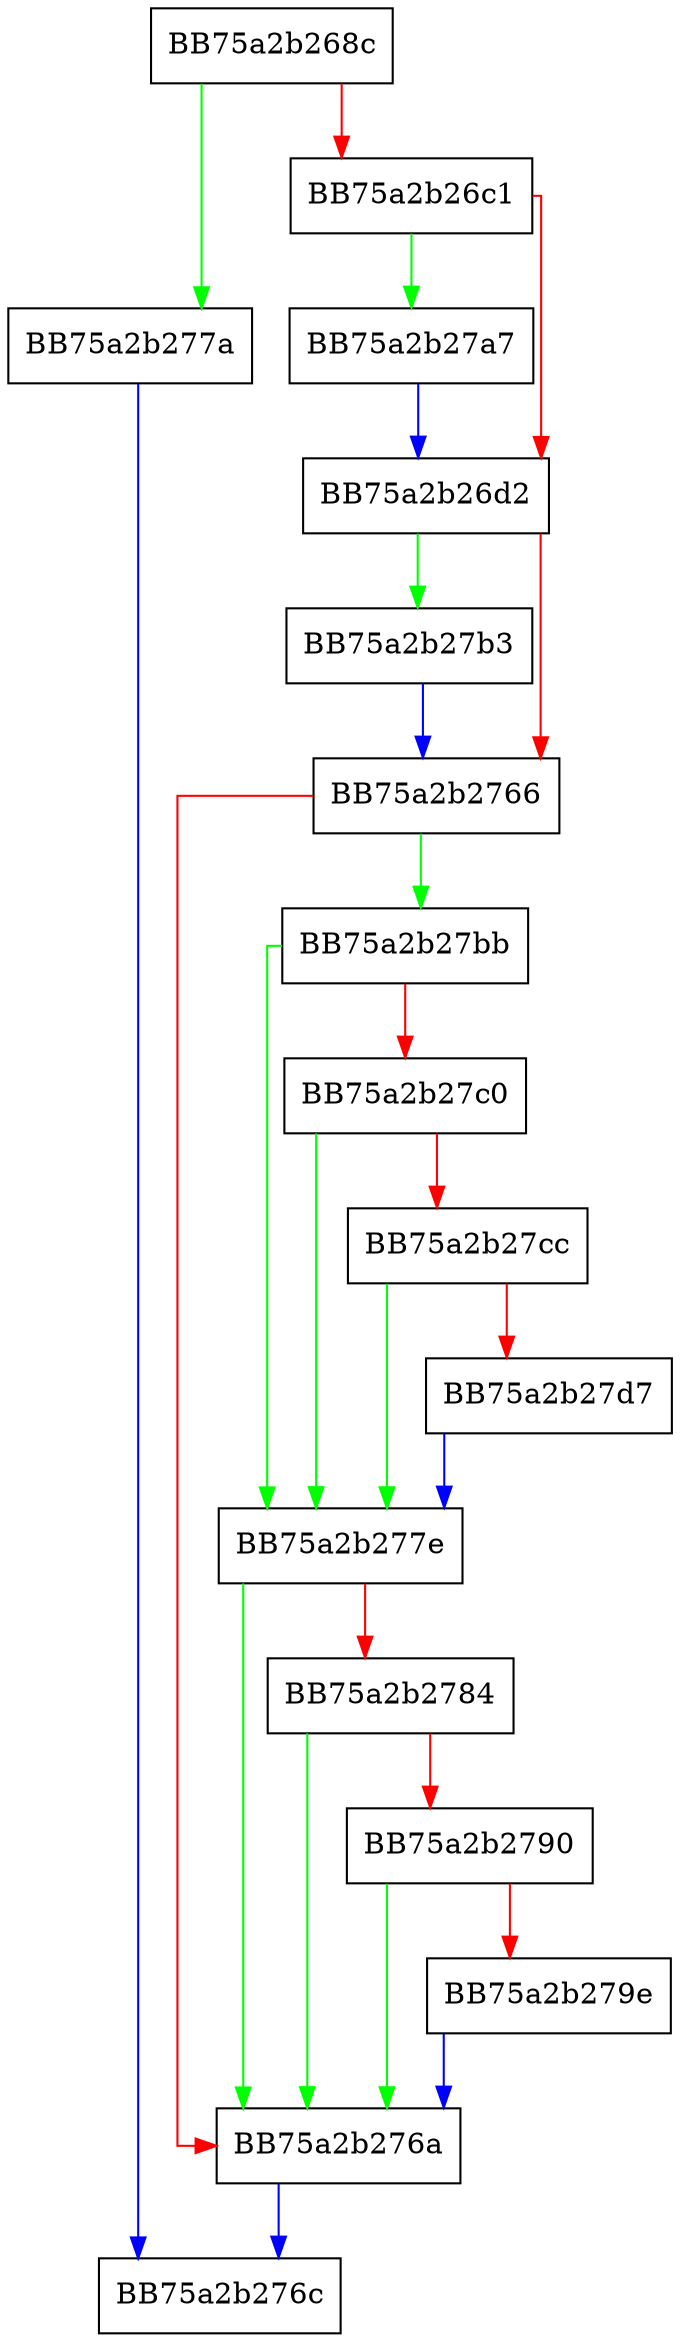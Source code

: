 digraph GetCurrentFileHash {
  node [shape="box"];
  graph [splines=ortho];
  BB75a2b268c -> BB75a2b277a [color="green"];
  BB75a2b268c -> BB75a2b26c1 [color="red"];
  BB75a2b26c1 -> BB75a2b27a7 [color="green"];
  BB75a2b26c1 -> BB75a2b26d2 [color="red"];
  BB75a2b26d2 -> BB75a2b27b3 [color="green"];
  BB75a2b26d2 -> BB75a2b2766 [color="red"];
  BB75a2b2766 -> BB75a2b27bb [color="green"];
  BB75a2b2766 -> BB75a2b276a [color="red"];
  BB75a2b276a -> BB75a2b276c [color="blue"];
  BB75a2b277a -> BB75a2b276c [color="blue"];
  BB75a2b277e -> BB75a2b276a [color="green"];
  BB75a2b277e -> BB75a2b2784 [color="red"];
  BB75a2b2784 -> BB75a2b276a [color="green"];
  BB75a2b2784 -> BB75a2b2790 [color="red"];
  BB75a2b2790 -> BB75a2b276a [color="green"];
  BB75a2b2790 -> BB75a2b279e [color="red"];
  BB75a2b279e -> BB75a2b276a [color="blue"];
  BB75a2b27a7 -> BB75a2b26d2 [color="blue"];
  BB75a2b27b3 -> BB75a2b2766 [color="blue"];
  BB75a2b27bb -> BB75a2b277e [color="green"];
  BB75a2b27bb -> BB75a2b27c0 [color="red"];
  BB75a2b27c0 -> BB75a2b277e [color="green"];
  BB75a2b27c0 -> BB75a2b27cc [color="red"];
  BB75a2b27cc -> BB75a2b277e [color="green"];
  BB75a2b27cc -> BB75a2b27d7 [color="red"];
  BB75a2b27d7 -> BB75a2b277e [color="blue"];
}
